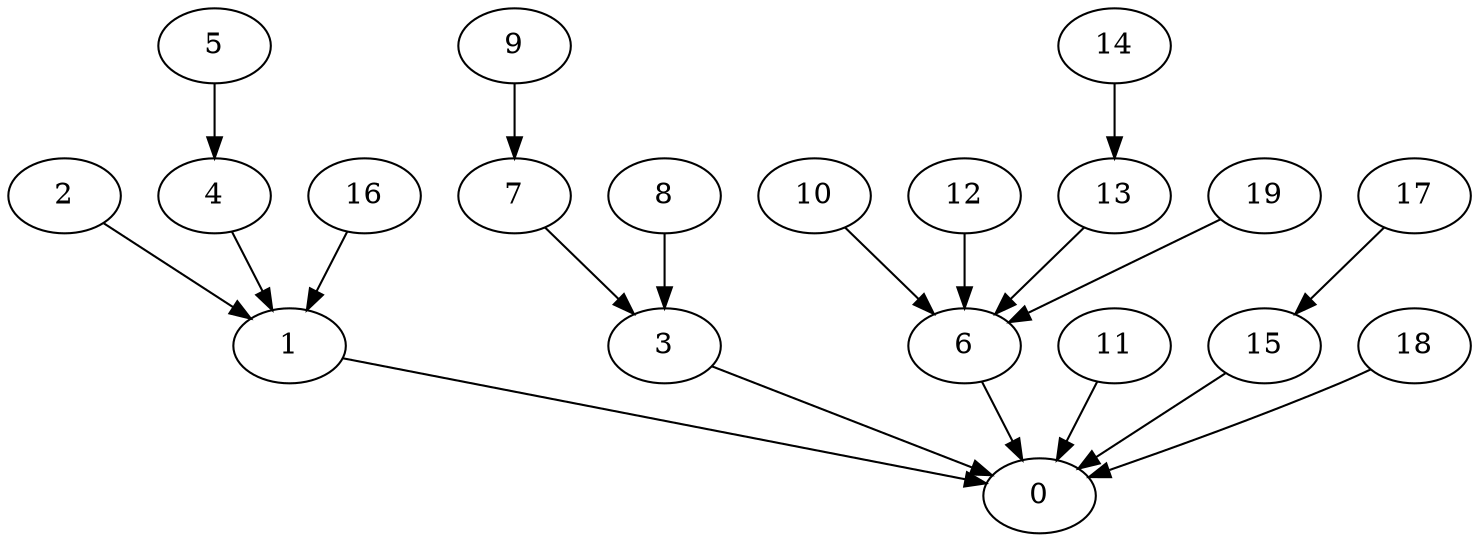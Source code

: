 /* Created by igraph 0.6.5 */
digraph {
  0;
  1;
  2;
  3;
  4;
  5;
  6;
  7;
  8;
  9;
  10;
  11;
  12;
  13;
  14;
  15;
  16;
  17;
  18;
  19;

  1 -> 0;
  2 -> 1;
  3 -> 0;
  4 -> 1;
  5 -> 4;
  6 -> 0;
  7 -> 3;
  8 -> 3;
  9 -> 7;
  10 -> 6;
  11 -> 0;
  12 -> 6;
  13 -> 6;
  14 -> 13;
  15 -> 0;
  16 -> 1;
  17 -> 15;
  18 -> 0;
  19 -> 6;
}
